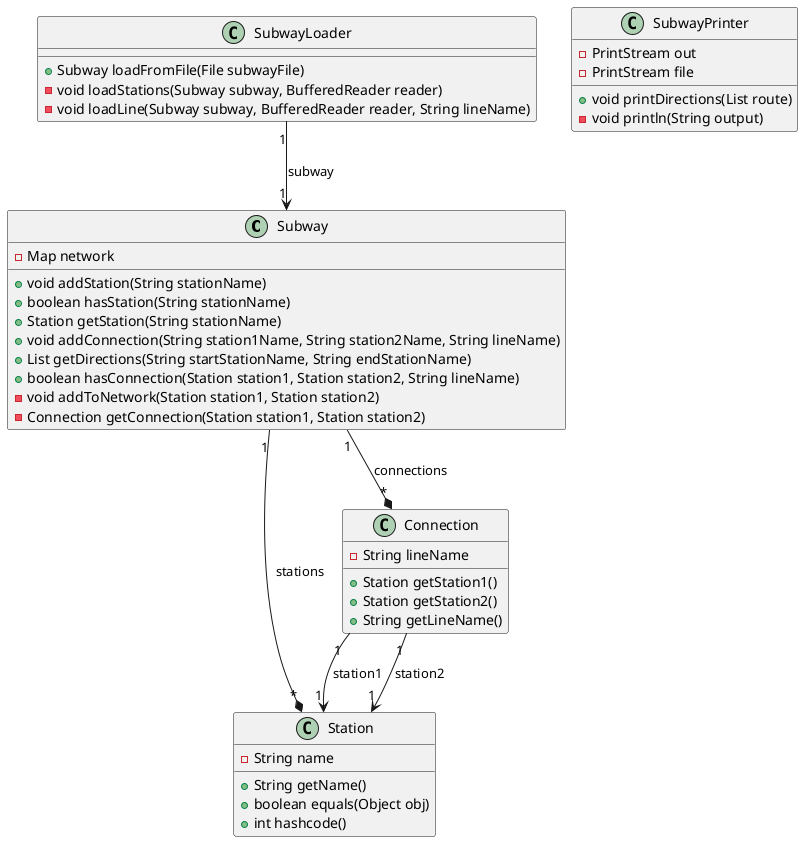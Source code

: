 @startuml
class Subway {
    - Map network
    + void addStation(String stationName)
    + boolean hasStation(String stationName)
    + Station getStation(String stationName)
    + void addConnection(String station1Name, String station2Name, String lineName)
    + List getDirections(String startStationName, String endStationName)
    + boolean hasConnection(Station station1, Station station2, String lineName)
    - void addToNetwork(Station station1, Station station2)
    - Connection getConnection(Station station1, Station station2)
}

class Station {
    - String name
    + String getName()
    + boolean equals(Object obj)
    + int hashcode()
}

class SubwayLoader {
    + Subway loadFromFile(File subwayFile)
    - void loadStations(Subway subway, BufferedReader reader)
    - void loadLine(Subway subway, BufferedReader reader, String lineName)
}

class SubwayPrinter {
    - PrintStream out
    - PrintStream file
    + void printDirections(List route)
    - void println(String output)

}

class Connection {
    - String lineName
    + Station getStation1()
    + Station getStation2()
    + String getLineName()
}

SubwayLoader "1" --> "1" Subway: subway

Subway "1" --* "*" Station: stations
Subway "1" --* "*" Connection: connections

Connection "1" --> "1" Station: station1
Connection "1" --> "1" Station: station2
@enduml